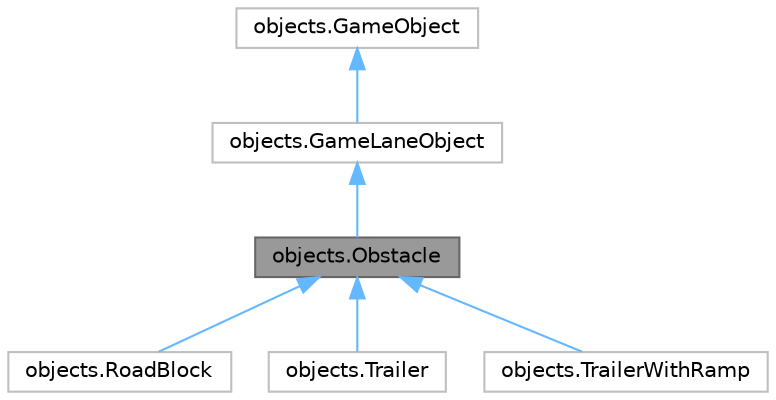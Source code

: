 digraph "objects.Obstacle"
{
 // LATEX_PDF_SIZE
  bgcolor="transparent";
  edge [fontname=Helvetica,fontsize=10,labelfontname=Helvetica,labelfontsize=10];
  node [fontname=Helvetica,fontsize=10,shape=box,height=0.2,width=0.4];
  Node1 [label="objects.Obstacle",height=0.2,width=0.4,color="gray40", fillcolor="grey60", style="filled", fontcolor="black",tooltip=" "];
  Node2 -> Node1 [dir="back",color="steelblue1",style="solid"];
  Node2 [label="objects.GameLaneObject",height=0.2,width=0.4,color="grey75", fillcolor="white", style="filled",URL="$classobjects_1_1GameLaneObject.html",tooltip=" "];
  Node3 -> Node2 [dir="back",color="steelblue1",style="solid"];
  Node3 [label="objects.GameObject",height=0.2,width=0.4,color="grey75", fillcolor="white", style="filled",URL="$classobjects_1_1GameObject.html",tooltip=" "];
  Node1 -> Node4 [dir="back",color="steelblue1",style="solid"];
  Node4 [label="objects.RoadBlock",height=0.2,width=0.4,color="grey75", fillcolor="white", style="filled",URL="$classobjects_1_1RoadBlock.html",tooltip=" "];
  Node1 -> Node5 [dir="back",color="steelblue1",style="solid"];
  Node5 [label="objects.Trailer",height=0.2,width=0.4,color="grey75", fillcolor="white", style="filled",URL="$classobjects_1_1Trailer.html",tooltip=" "];
  Node1 -> Node6 [dir="back",color="steelblue1",style="solid"];
  Node6 [label="objects.TrailerWithRamp",height=0.2,width=0.4,color="grey75", fillcolor="white", style="filled",URL="$classobjects_1_1TrailerWithRamp.html",tooltip=" "];
}
